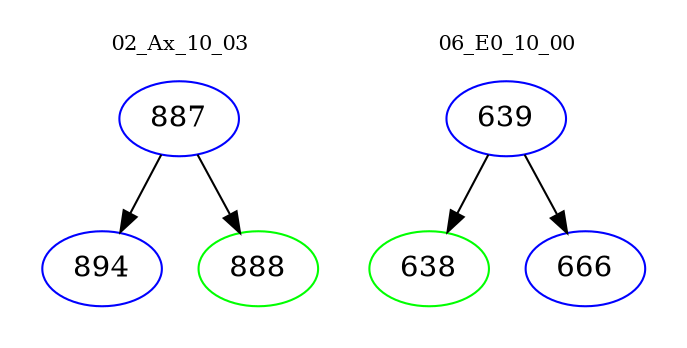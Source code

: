 digraph{
subgraph cluster_0 {
color = white
label = "02_Ax_10_03";
fontsize=10;
T0_887 [label="887", color="blue"]
T0_887 -> T0_894 [color="black"]
T0_894 [label="894", color="blue"]
T0_887 -> T0_888 [color="black"]
T0_888 [label="888", color="green"]
}
subgraph cluster_1 {
color = white
label = "06_E0_10_00";
fontsize=10;
T1_639 [label="639", color="blue"]
T1_639 -> T1_638 [color="black"]
T1_638 [label="638", color="green"]
T1_639 -> T1_666 [color="black"]
T1_666 [label="666", color="blue"]
}
}
